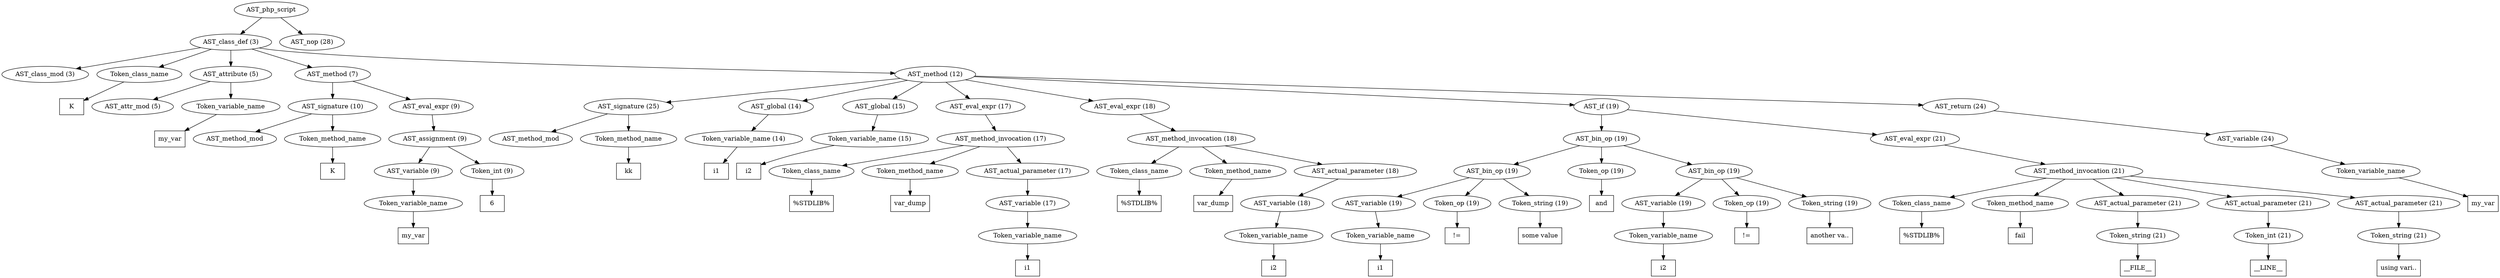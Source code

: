 /*
 * AST in dot format generated by phc -- the PHP compiler
 */

digraph AST {
node_0 [label="AST_php_script"];
node_1 [label="AST_class_def (3)"];
node_2 [label="AST_class_mod (3)"];
node_3 [label="Token_class_name"];
node_4 [label="K", shape=box]
node_3 -> node_4;
node_5 [label="AST_attribute (5)"];
node_6 [label="AST_attr_mod (5)"];
node_7 [label="Token_variable_name"];
node_8 [label="my_var", shape=box]
node_7 -> node_8;
node_5 -> node_7;
node_5 -> node_6;
node_9 [label="AST_method (7)"];
node_10 [label="AST_signature (10)"];
node_11 [label="AST_method_mod"];
node_12 [label="Token_method_name"];
node_13 [label="K", shape=box]
node_12 -> node_13;
node_10 -> node_12;
node_10 -> node_11;
node_14 [label="AST_eval_expr (9)"];
node_15 [label="AST_assignment (9)"];
node_16 [label="AST_variable (9)"];
node_17 [label="Token_variable_name"];
node_18 [label="my_var", shape=box]
node_17 -> node_18;
node_16 -> node_17;
node_19 [label="Token_int (9)"];
node_20 [label="6", shape=box]
node_19 -> node_20;
node_15 -> node_19;
node_15 -> node_16;
node_14 -> node_15;
node_9 -> node_14;
node_9 -> node_10;
node_21 [label="AST_method (12)"];
node_22 [label="AST_signature (25)"];
node_23 [label="AST_method_mod"];
node_24 [label="Token_method_name"];
node_25 [label="kk", shape=box]
node_24 -> node_25;
node_22 -> node_24;
node_22 -> node_23;
node_26 [label="AST_global (14)"];
node_27 [label="Token_variable_name (14)"];
node_28 [label="i1", shape=box]
node_27 -> node_28;
node_26 -> node_27;
node_29 [label="AST_global (15)"];
node_30 [label="Token_variable_name (15)"];
node_31 [label="i2", shape=box]
node_30 -> node_31;
node_29 -> node_30;
node_32 [label="AST_eval_expr (17)"];
node_33 [label="AST_method_invocation (17)"];
node_34 [label="Token_class_name"];
node_35 [label="%STDLIB%", shape=box]
node_34 -> node_35;
node_36 [label="Token_method_name"];
node_37 [label="var_dump", shape=box]
node_36 -> node_37;
node_38 [label="AST_actual_parameter (17)"];
node_39 [label="AST_variable (17)"];
node_40 [label="Token_variable_name"];
node_41 [label="i1", shape=box]
node_40 -> node_41;
node_39 -> node_40;
node_38 -> node_39;
node_33 -> node_38;
node_33 -> node_36;
node_33 -> node_34;
node_32 -> node_33;
node_42 [label="AST_eval_expr (18)"];
node_43 [label="AST_method_invocation (18)"];
node_44 [label="Token_class_name"];
node_45 [label="%STDLIB%", shape=box]
node_44 -> node_45;
node_46 [label="Token_method_name"];
node_47 [label="var_dump", shape=box]
node_46 -> node_47;
node_48 [label="AST_actual_parameter (18)"];
node_49 [label="AST_variable (18)"];
node_50 [label="Token_variable_name"];
node_51 [label="i2", shape=box]
node_50 -> node_51;
node_49 -> node_50;
node_48 -> node_49;
node_43 -> node_48;
node_43 -> node_46;
node_43 -> node_44;
node_42 -> node_43;
node_52 [label="AST_if (19)"];
node_53 [label="AST_bin_op (19)"];
node_54 [label="AST_bin_op (19)"];
node_55 [label="AST_variable (19)"];
node_56 [label="Token_variable_name"];
node_57 [label="i1", shape=box]
node_56 -> node_57;
node_55 -> node_56;
node_58 [label="Token_op (19)"];
node_59 [label="!=", shape=box]
node_58 -> node_59;
node_60 [label="Token_string (19)"];
node_61 [label="some value", shape=box]
node_60 -> node_61;
node_54 -> node_60;
node_54 -> node_58;
node_54 -> node_55;
node_62 [label="Token_op (19)"];
node_63 [label="and", shape=box]
node_62 -> node_63;
node_64 [label="AST_bin_op (19)"];
node_65 [label="AST_variable (19)"];
node_66 [label="Token_variable_name"];
node_67 [label="i2", shape=box]
node_66 -> node_67;
node_65 -> node_66;
node_68 [label="Token_op (19)"];
node_69 [label="!=", shape=box]
node_68 -> node_69;
node_70 [label="Token_string (19)"];
node_71 [label="another va..", shape=box]
node_70 -> node_71;
node_64 -> node_70;
node_64 -> node_68;
node_64 -> node_65;
node_53 -> node_64;
node_53 -> node_62;
node_53 -> node_54;
node_72 [label="AST_eval_expr (21)"];
node_73 [label="AST_method_invocation (21)"];
node_74 [label="Token_class_name"];
node_75 [label="%STDLIB%", shape=box]
node_74 -> node_75;
node_76 [label="Token_method_name"];
node_77 [label="fail", shape=box]
node_76 -> node_77;
node_78 [label="AST_actual_parameter (21)"];
node_79 [label="Token_string (21)"];
node_80 [label="__FILE__", shape=box]
node_79 -> node_80;
node_78 -> node_79;
node_81 [label="AST_actual_parameter (21)"];
node_82 [label="Token_int (21)"];
node_83 [label="__LINE__", shape=box]
node_82 -> node_83;
node_81 -> node_82;
node_84 [label="AST_actual_parameter (21)"];
node_85 [label="Token_string (21)"];
node_86 [label="using vari..", shape=box]
node_85 -> node_86;
node_84 -> node_85;
node_73 -> node_84;
node_73 -> node_81;
node_73 -> node_78;
node_73 -> node_76;
node_73 -> node_74;
node_72 -> node_73;
node_52 -> node_72;
node_52 -> node_53;
node_87 [label="AST_return (24)"];
node_88 [label="AST_variable (24)"];
node_89 [label="Token_variable_name"];
node_90 [label="my_var", shape=box]
node_89 -> node_90;
node_88 -> node_89;
node_87 -> node_88;
node_21 -> node_87;
node_21 -> node_52;
node_21 -> node_42;
node_21 -> node_32;
node_21 -> node_29;
node_21 -> node_26;
node_21 -> node_22;
node_1 -> node_21;
node_1 -> node_9;
node_1 -> node_5;
node_1 -> node_3;
node_1 -> node_2;
node_91 [label="AST_nop (28)"];
node_0 -> node_91;
node_0 -> node_1;
}

